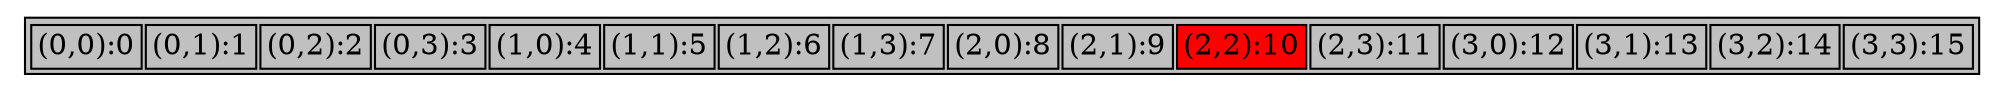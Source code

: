digraph structs {
rankdir=LR;
 node [shape=plaintext]
 struct1 [label=<
<TABLE bgcolor="gray">
<tr>
 <td>(0,0):0</td>
 <td>(0,1):1</td>
 <td>(0,2):2</td>
 <td>(0,3):3</td>
 <td>(1,0):4</td>
 <td>(1,1):5</td>
 <td>(1,2):6</td>
 <td>(1,3):7</td>
 <td>(2,0):8</td>
 <td>(2,1):9</td>
 <td bgcolor="red">(2,2):10</td>
 <td>(2,3):11</td>
 <td>(3,0):12</td>
 <td>(3,1):13</td>
 <td>(3,2):14</td>
 <td>(3,3):15</td>
</tr>
</TABLE>
>];
}